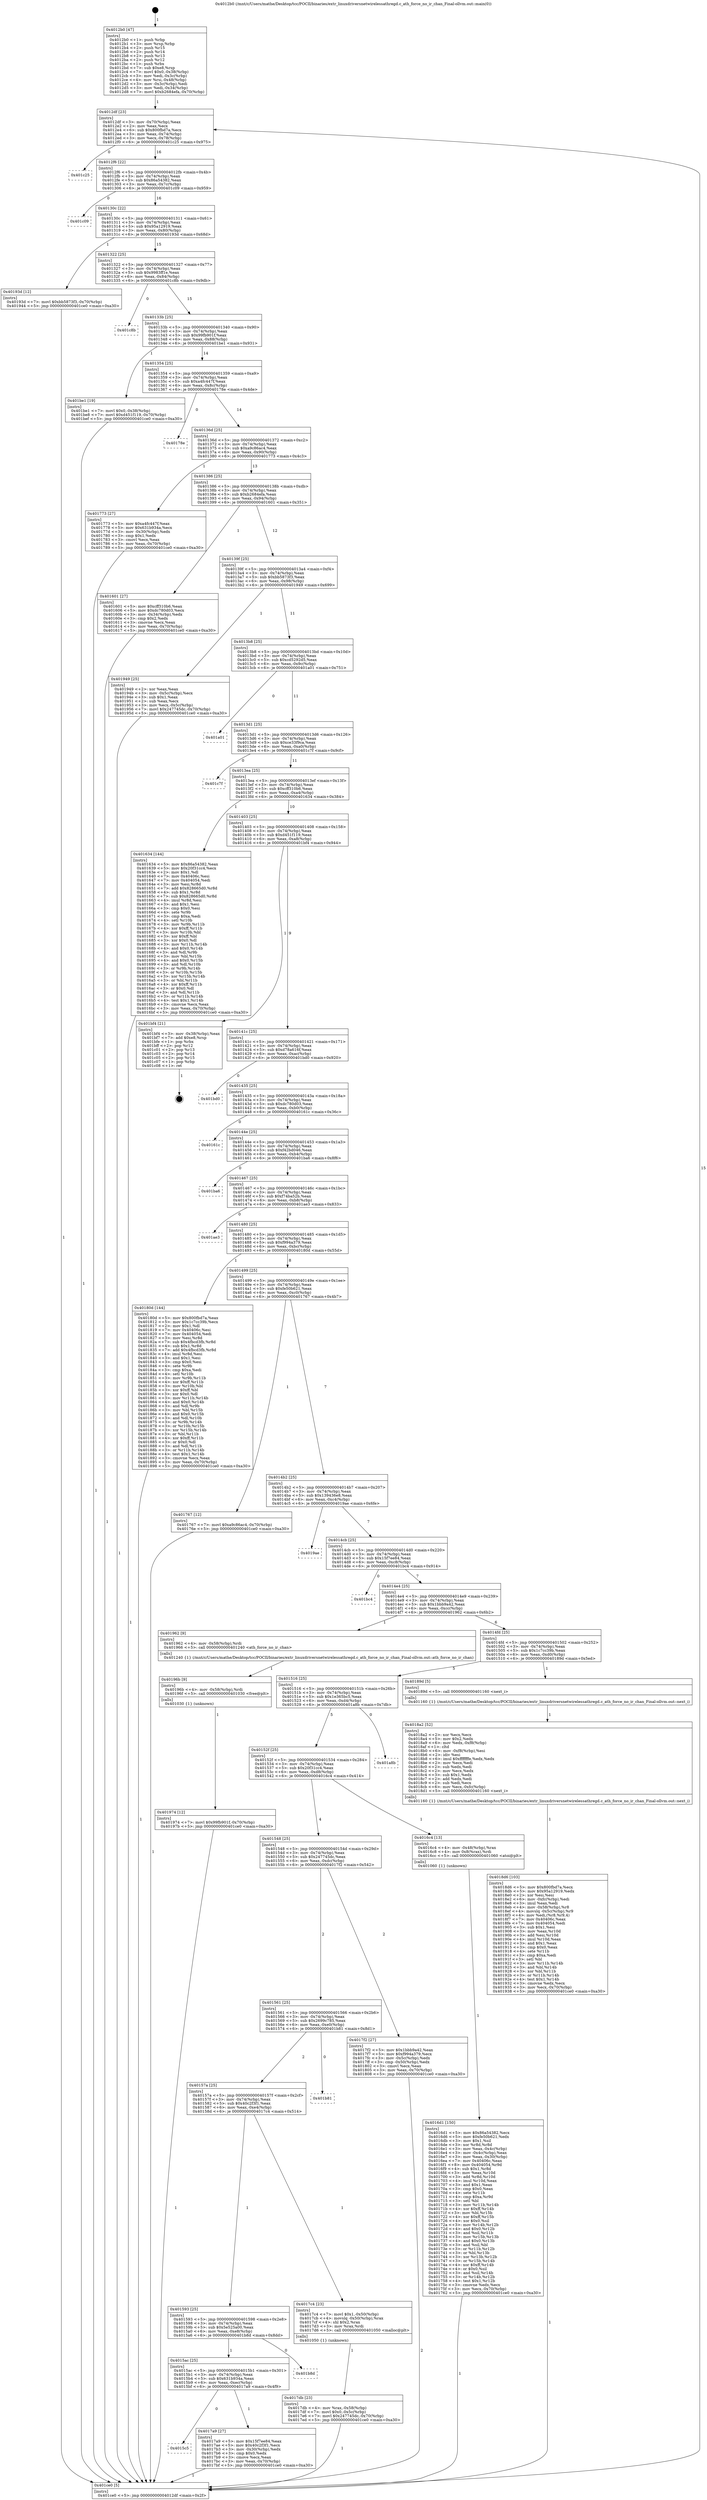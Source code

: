 digraph "0x4012b0" {
  label = "0x4012b0 (/mnt/c/Users/mathe/Desktop/tcc/POCII/binaries/extr_linuxdriversnetwirelessathregd.c_ath_force_no_ir_chan_Final-ollvm.out::main(0))"
  labelloc = "t"
  node[shape=record]

  Entry [label="",width=0.3,height=0.3,shape=circle,fillcolor=black,style=filled]
  "0x4012df" [label="{
     0x4012df [23]\l
     | [instrs]\l
     &nbsp;&nbsp;0x4012df \<+3\>: mov -0x70(%rbp),%eax\l
     &nbsp;&nbsp;0x4012e2 \<+2\>: mov %eax,%ecx\l
     &nbsp;&nbsp;0x4012e4 \<+6\>: sub $0x800fbd7a,%ecx\l
     &nbsp;&nbsp;0x4012ea \<+3\>: mov %eax,-0x74(%rbp)\l
     &nbsp;&nbsp;0x4012ed \<+3\>: mov %ecx,-0x78(%rbp)\l
     &nbsp;&nbsp;0x4012f0 \<+6\>: je 0000000000401c25 \<main+0x975\>\l
  }"]
  "0x401c25" [label="{
     0x401c25\l
  }", style=dashed]
  "0x4012f6" [label="{
     0x4012f6 [22]\l
     | [instrs]\l
     &nbsp;&nbsp;0x4012f6 \<+5\>: jmp 00000000004012fb \<main+0x4b\>\l
     &nbsp;&nbsp;0x4012fb \<+3\>: mov -0x74(%rbp),%eax\l
     &nbsp;&nbsp;0x4012fe \<+5\>: sub $0x86a54382,%eax\l
     &nbsp;&nbsp;0x401303 \<+3\>: mov %eax,-0x7c(%rbp)\l
     &nbsp;&nbsp;0x401306 \<+6\>: je 0000000000401c09 \<main+0x959\>\l
  }"]
  Exit [label="",width=0.3,height=0.3,shape=circle,fillcolor=black,style=filled,peripheries=2]
  "0x401c09" [label="{
     0x401c09\l
  }", style=dashed]
  "0x40130c" [label="{
     0x40130c [22]\l
     | [instrs]\l
     &nbsp;&nbsp;0x40130c \<+5\>: jmp 0000000000401311 \<main+0x61\>\l
     &nbsp;&nbsp;0x401311 \<+3\>: mov -0x74(%rbp),%eax\l
     &nbsp;&nbsp;0x401314 \<+5\>: sub $0x95a12919,%eax\l
     &nbsp;&nbsp;0x401319 \<+3\>: mov %eax,-0x80(%rbp)\l
     &nbsp;&nbsp;0x40131c \<+6\>: je 000000000040193d \<main+0x68d\>\l
  }"]
  "0x401974" [label="{
     0x401974 [12]\l
     | [instrs]\l
     &nbsp;&nbsp;0x401974 \<+7\>: movl $0x99fb901f,-0x70(%rbp)\l
     &nbsp;&nbsp;0x40197b \<+5\>: jmp 0000000000401ce0 \<main+0xa30\>\l
  }"]
  "0x40193d" [label="{
     0x40193d [12]\l
     | [instrs]\l
     &nbsp;&nbsp;0x40193d \<+7\>: movl $0xbb5873f3,-0x70(%rbp)\l
     &nbsp;&nbsp;0x401944 \<+5\>: jmp 0000000000401ce0 \<main+0xa30\>\l
  }"]
  "0x401322" [label="{
     0x401322 [25]\l
     | [instrs]\l
     &nbsp;&nbsp;0x401322 \<+5\>: jmp 0000000000401327 \<main+0x77\>\l
     &nbsp;&nbsp;0x401327 \<+3\>: mov -0x74(%rbp),%eax\l
     &nbsp;&nbsp;0x40132a \<+5\>: sub $0x9983ff1e,%eax\l
     &nbsp;&nbsp;0x40132f \<+6\>: mov %eax,-0x84(%rbp)\l
     &nbsp;&nbsp;0x401335 \<+6\>: je 0000000000401c8b \<main+0x9db\>\l
  }"]
  "0x40196b" [label="{
     0x40196b [9]\l
     | [instrs]\l
     &nbsp;&nbsp;0x40196b \<+4\>: mov -0x58(%rbp),%rdi\l
     &nbsp;&nbsp;0x40196f \<+5\>: call 0000000000401030 \<free@plt\>\l
     | [calls]\l
     &nbsp;&nbsp;0x401030 \{1\} (unknown)\l
  }"]
  "0x401c8b" [label="{
     0x401c8b\l
  }", style=dashed]
  "0x40133b" [label="{
     0x40133b [25]\l
     | [instrs]\l
     &nbsp;&nbsp;0x40133b \<+5\>: jmp 0000000000401340 \<main+0x90\>\l
     &nbsp;&nbsp;0x401340 \<+3\>: mov -0x74(%rbp),%eax\l
     &nbsp;&nbsp;0x401343 \<+5\>: sub $0x99fb901f,%eax\l
     &nbsp;&nbsp;0x401348 \<+6\>: mov %eax,-0x88(%rbp)\l
     &nbsp;&nbsp;0x40134e \<+6\>: je 0000000000401be1 \<main+0x931\>\l
  }"]
  "0x4018d6" [label="{
     0x4018d6 [103]\l
     | [instrs]\l
     &nbsp;&nbsp;0x4018d6 \<+5\>: mov $0x800fbd7a,%ecx\l
     &nbsp;&nbsp;0x4018db \<+5\>: mov $0x95a12919,%edx\l
     &nbsp;&nbsp;0x4018e0 \<+2\>: xor %esi,%esi\l
     &nbsp;&nbsp;0x4018e2 \<+6\>: mov -0xfc(%rbp),%edi\l
     &nbsp;&nbsp;0x4018e8 \<+3\>: imul %eax,%edi\l
     &nbsp;&nbsp;0x4018eb \<+4\>: mov -0x58(%rbp),%r8\l
     &nbsp;&nbsp;0x4018ef \<+4\>: movslq -0x5c(%rbp),%r9\l
     &nbsp;&nbsp;0x4018f3 \<+4\>: mov %edi,(%r8,%r9,4)\l
     &nbsp;&nbsp;0x4018f7 \<+7\>: mov 0x40406c,%eax\l
     &nbsp;&nbsp;0x4018fe \<+7\>: mov 0x404054,%edi\l
     &nbsp;&nbsp;0x401905 \<+3\>: sub $0x1,%esi\l
     &nbsp;&nbsp;0x401908 \<+3\>: mov %eax,%r10d\l
     &nbsp;&nbsp;0x40190b \<+3\>: add %esi,%r10d\l
     &nbsp;&nbsp;0x40190e \<+4\>: imul %r10d,%eax\l
     &nbsp;&nbsp;0x401912 \<+3\>: and $0x1,%eax\l
     &nbsp;&nbsp;0x401915 \<+3\>: cmp $0x0,%eax\l
     &nbsp;&nbsp;0x401918 \<+4\>: sete %r11b\l
     &nbsp;&nbsp;0x40191c \<+3\>: cmp $0xa,%edi\l
     &nbsp;&nbsp;0x40191f \<+3\>: setl %bl\l
     &nbsp;&nbsp;0x401922 \<+3\>: mov %r11b,%r14b\l
     &nbsp;&nbsp;0x401925 \<+3\>: and %bl,%r14b\l
     &nbsp;&nbsp;0x401928 \<+3\>: xor %bl,%r11b\l
     &nbsp;&nbsp;0x40192b \<+3\>: or %r11b,%r14b\l
     &nbsp;&nbsp;0x40192e \<+4\>: test $0x1,%r14b\l
     &nbsp;&nbsp;0x401932 \<+3\>: cmovne %edx,%ecx\l
     &nbsp;&nbsp;0x401935 \<+3\>: mov %ecx,-0x70(%rbp)\l
     &nbsp;&nbsp;0x401938 \<+5\>: jmp 0000000000401ce0 \<main+0xa30\>\l
  }"]
  "0x401be1" [label="{
     0x401be1 [19]\l
     | [instrs]\l
     &nbsp;&nbsp;0x401be1 \<+7\>: movl $0x0,-0x38(%rbp)\l
     &nbsp;&nbsp;0x401be8 \<+7\>: movl $0xd451f119,-0x70(%rbp)\l
     &nbsp;&nbsp;0x401bef \<+5\>: jmp 0000000000401ce0 \<main+0xa30\>\l
  }"]
  "0x401354" [label="{
     0x401354 [25]\l
     | [instrs]\l
     &nbsp;&nbsp;0x401354 \<+5\>: jmp 0000000000401359 \<main+0xa9\>\l
     &nbsp;&nbsp;0x401359 \<+3\>: mov -0x74(%rbp),%eax\l
     &nbsp;&nbsp;0x40135c \<+5\>: sub $0xa4fc447f,%eax\l
     &nbsp;&nbsp;0x401361 \<+6\>: mov %eax,-0x8c(%rbp)\l
     &nbsp;&nbsp;0x401367 \<+6\>: je 000000000040178e \<main+0x4de\>\l
  }"]
  "0x4018a2" [label="{
     0x4018a2 [52]\l
     | [instrs]\l
     &nbsp;&nbsp;0x4018a2 \<+2\>: xor %ecx,%ecx\l
     &nbsp;&nbsp;0x4018a4 \<+5\>: mov $0x2,%edx\l
     &nbsp;&nbsp;0x4018a9 \<+6\>: mov %edx,-0xf8(%rbp)\l
     &nbsp;&nbsp;0x4018af \<+1\>: cltd\l
     &nbsp;&nbsp;0x4018b0 \<+6\>: mov -0xf8(%rbp),%esi\l
     &nbsp;&nbsp;0x4018b6 \<+2\>: idiv %esi\l
     &nbsp;&nbsp;0x4018b8 \<+6\>: imul $0xfffffffe,%edx,%edx\l
     &nbsp;&nbsp;0x4018be \<+2\>: mov %ecx,%edi\l
     &nbsp;&nbsp;0x4018c0 \<+2\>: sub %edx,%edi\l
     &nbsp;&nbsp;0x4018c2 \<+2\>: mov %ecx,%edx\l
     &nbsp;&nbsp;0x4018c4 \<+3\>: sub $0x1,%edx\l
     &nbsp;&nbsp;0x4018c7 \<+2\>: add %edx,%edi\l
     &nbsp;&nbsp;0x4018c9 \<+2\>: sub %edi,%ecx\l
     &nbsp;&nbsp;0x4018cb \<+6\>: mov %ecx,-0xfc(%rbp)\l
     &nbsp;&nbsp;0x4018d1 \<+5\>: call 0000000000401160 \<next_i\>\l
     | [calls]\l
     &nbsp;&nbsp;0x401160 \{1\} (/mnt/c/Users/mathe/Desktop/tcc/POCII/binaries/extr_linuxdriversnetwirelessathregd.c_ath_force_no_ir_chan_Final-ollvm.out::next_i)\l
  }"]
  "0x40178e" [label="{
     0x40178e\l
  }", style=dashed]
  "0x40136d" [label="{
     0x40136d [25]\l
     | [instrs]\l
     &nbsp;&nbsp;0x40136d \<+5\>: jmp 0000000000401372 \<main+0xc2\>\l
     &nbsp;&nbsp;0x401372 \<+3\>: mov -0x74(%rbp),%eax\l
     &nbsp;&nbsp;0x401375 \<+5\>: sub $0xa9c86ac4,%eax\l
     &nbsp;&nbsp;0x40137a \<+6\>: mov %eax,-0x90(%rbp)\l
     &nbsp;&nbsp;0x401380 \<+6\>: je 0000000000401773 \<main+0x4c3\>\l
  }"]
  "0x4017db" [label="{
     0x4017db [23]\l
     | [instrs]\l
     &nbsp;&nbsp;0x4017db \<+4\>: mov %rax,-0x58(%rbp)\l
     &nbsp;&nbsp;0x4017df \<+7\>: movl $0x0,-0x5c(%rbp)\l
     &nbsp;&nbsp;0x4017e6 \<+7\>: movl $0x247745dc,-0x70(%rbp)\l
     &nbsp;&nbsp;0x4017ed \<+5\>: jmp 0000000000401ce0 \<main+0xa30\>\l
  }"]
  "0x401773" [label="{
     0x401773 [27]\l
     | [instrs]\l
     &nbsp;&nbsp;0x401773 \<+5\>: mov $0xa4fc447f,%eax\l
     &nbsp;&nbsp;0x401778 \<+5\>: mov $0x631b934a,%ecx\l
     &nbsp;&nbsp;0x40177d \<+3\>: mov -0x30(%rbp),%edx\l
     &nbsp;&nbsp;0x401780 \<+3\>: cmp $0x1,%edx\l
     &nbsp;&nbsp;0x401783 \<+3\>: cmovl %ecx,%eax\l
     &nbsp;&nbsp;0x401786 \<+3\>: mov %eax,-0x70(%rbp)\l
     &nbsp;&nbsp;0x401789 \<+5\>: jmp 0000000000401ce0 \<main+0xa30\>\l
  }"]
  "0x401386" [label="{
     0x401386 [25]\l
     | [instrs]\l
     &nbsp;&nbsp;0x401386 \<+5\>: jmp 000000000040138b \<main+0xdb\>\l
     &nbsp;&nbsp;0x40138b \<+3\>: mov -0x74(%rbp),%eax\l
     &nbsp;&nbsp;0x40138e \<+5\>: sub $0xb2684efa,%eax\l
     &nbsp;&nbsp;0x401393 \<+6\>: mov %eax,-0x94(%rbp)\l
     &nbsp;&nbsp;0x401399 \<+6\>: je 0000000000401601 \<main+0x351\>\l
  }"]
  "0x4015c5" [label="{
     0x4015c5\l
  }", style=dashed]
  "0x401601" [label="{
     0x401601 [27]\l
     | [instrs]\l
     &nbsp;&nbsp;0x401601 \<+5\>: mov $0xcff310b6,%eax\l
     &nbsp;&nbsp;0x401606 \<+5\>: mov $0xdc780d03,%ecx\l
     &nbsp;&nbsp;0x40160b \<+3\>: mov -0x34(%rbp),%edx\l
     &nbsp;&nbsp;0x40160e \<+3\>: cmp $0x2,%edx\l
     &nbsp;&nbsp;0x401611 \<+3\>: cmovne %ecx,%eax\l
     &nbsp;&nbsp;0x401614 \<+3\>: mov %eax,-0x70(%rbp)\l
     &nbsp;&nbsp;0x401617 \<+5\>: jmp 0000000000401ce0 \<main+0xa30\>\l
  }"]
  "0x40139f" [label="{
     0x40139f [25]\l
     | [instrs]\l
     &nbsp;&nbsp;0x40139f \<+5\>: jmp 00000000004013a4 \<main+0xf4\>\l
     &nbsp;&nbsp;0x4013a4 \<+3\>: mov -0x74(%rbp),%eax\l
     &nbsp;&nbsp;0x4013a7 \<+5\>: sub $0xbb5873f3,%eax\l
     &nbsp;&nbsp;0x4013ac \<+6\>: mov %eax,-0x98(%rbp)\l
     &nbsp;&nbsp;0x4013b2 \<+6\>: je 0000000000401949 \<main+0x699\>\l
  }"]
  "0x401ce0" [label="{
     0x401ce0 [5]\l
     | [instrs]\l
     &nbsp;&nbsp;0x401ce0 \<+5\>: jmp 00000000004012df \<main+0x2f\>\l
  }"]
  "0x4012b0" [label="{
     0x4012b0 [47]\l
     | [instrs]\l
     &nbsp;&nbsp;0x4012b0 \<+1\>: push %rbp\l
     &nbsp;&nbsp;0x4012b1 \<+3\>: mov %rsp,%rbp\l
     &nbsp;&nbsp;0x4012b4 \<+2\>: push %r15\l
     &nbsp;&nbsp;0x4012b6 \<+2\>: push %r14\l
     &nbsp;&nbsp;0x4012b8 \<+2\>: push %r13\l
     &nbsp;&nbsp;0x4012ba \<+2\>: push %r12\l
     &nbsp;&nbsp;0x4012bc \<+1\>: push %rbx\l
     &nbsp;&nbsp;0x4012bd \<+7\>: sub $0xe8,%rsp\l
     &nbsp;&nbsp;0x4012c4 \<+7\>: movl $0x0,-0x38(%rbp)\l
     &nbsp;&nbsp;0x4012cb \<+3\>: mov %edi,-0x3c(%rbp)\l
     &nbsp;&nbsp;0x4012ce \<+4\>: mov %rsi,-0x48(%rbp)\l
     &nbsp;&nbsp;0x4012d2 \<+3\>: mov -0x3c(%rbp),%edi\l
     &nbsp;&nbsp;0x4012d5 \<+3\>: mov %edi,-0x34(%rbp)\l
     &nbsp;&nbsp;0x4012d8 \<+7\>: movl $0xb2684efa,-0x70(%rbp)\l
  }"]
  "0x4017a9" [label="{
     0x4017a9 [27]\l
     | [instrs]\l
     &nbsp;&nbsp;0x4017a9 \<+5\>: mov $0x15f7ee84,%eax\l
     &nbsp;&nbsp;0x4017ae \<+5\>: mov $0x40c2f3f1,%ecx\l
     &nbsp;&nbsp;0x4017b3 \<+3\>: mov -0x30(%rbp),%edx\l
     &nbsp;&nbsp;0x4017b6 \<+3\>: cmp $0x0,%edx\l
     &nbsp;&nbsp;0x4017b9 \<+3\>: cmove %ecx,%eax\l
     &nbsp;&nbsp;0x4017bc \<+3\>: mov %eax,-0x70(%rbp)\l
     &nbsp;&nbsp;0x4017bf \<+5\>: jmp 0000000000401ce0 \<main+0xa30\>\l
  }"]
  "0x401949" [label="{
     0x401949 [25]\l
     | [instrs]\l
     &nbsp;&nbsp;0x401949 \<+2\>: xor %eax,%eax\l
     &nbsp;&nbsp;0x40194b \<+3\>: mov -0x5c(%rbp),%ecx\l
     &nbsp;&nbsp;0x40194e \<+3\>: sub $0x1,%eax\l
     &nbsp;&nbsp;0x401951 \<+2\>: sub %eax,%ecx\l
     &nbsp;&nbsp;0x401953 \<+3\>: mov %ecx,-0x5c(%rbp)\l
     &nbsp;&nbsp;0x401956 \<+7\>: movl $0x247745dc,-0x70(%rbp)\l
     &nbsp;&nbsp;0x40195d \<+5\>: jmp 0000000000401ce0 \<main+0xa30\>\l
  }"]
  "0x4013b8" [label="{
     0x4013b8 [25]\l
     | [instrs]\l
     &nbsp;&nbsp;0x4013b8 \<+5\>: jmp 00000000004013bd \<main+0x10d\>\l
     &nbsp;&nbsp;0x4013bd \<+3\>: mov -0x74(%rbp),%eax\l
     &nbsp;&nbsp;0x4013c0 \<+5\>: sub $0xcd5292d5,%eax\l
     &nbsp;&nbsp;0x4013c5 \<+6\>: mov %eax,-0x9c(%rbp)\l
     &nbsp;&nbsp;0x4013cb \<+6\>: je 0000000000401a01 \<main+0x751\>\l
  }"]
  "0x4015ac" [label="{
     0x4015ac [25]\l
     | [instrs]\l
     &nbsp;&nbsp;0x4015ac \<+5\>: jmp 00000000004015b1 \<main+0x301\>\l
     &nbsp;&nbsp;0x4015b1 \<+3\>: mov -0x74(%rbp),%eax\l
     &nbsp;&nbsp;0x4015b4 \<+5\>: sub $0x631b934a,%eax\l
     &nbsp;&nbsp;0x4015b9 \<+6\>: mov %eax,-0xec(%rbp)\l
     &nbsp;&nbsp;0x4015bf \<+6\>: je 00000000004017a9 \<main+0x4f9\>\l
  }"]
  "0x401a01" [label="{
     0x401a01\l
  }", style=dashed]
  "0x4013d1" [label="{
     0x4013d1 [25]\l
     | [instrs]\l
     &nbsp;&nbsp;0x4013d1 \<+5\>: jmp 00000000004013d6 \<main+0x126\>\l
     &nbsp;&nbsp;0x4013d6 \<+3\>: mov -0x74(%rbp),%eax\l
     &nbsp;&nbsp;0x4013d9 \<+5\>: sub $0xce33f9ca,%eax\l
     &nbsp;&nbsp;0x4013de \<+6\>: mov %eax,-0xa0(%rbp)\l
     &nbsp;&nbsp;0x4013e4 \<+6\>: je 0000000000401c7f \<main+0x9cf\>\l
  }"]
  "0x401b8d" [label="{
     0x401b8d\l
  }", style=dashed]
  "0x401c7f" [label="{
     0x401c7f\l
  }", style=dashed]
  "0x4013ea" [label="{
     0x4013ea [25]\l
     | [instrs]\l
     &nbsp;&nbsp;0x4013ea \<+5\>: jmp 00000000004013ef \<main+0x13f\>\l
     &nbsp;&nbsp;0x4013ef \<+3\>: mov -0x74(%rbp),%eax\l
     &nbsp;&nbsp;0x4013f2 \<+5\>: sub $0xcff310b6,%eax\l
     &nbsp;&nbsp;0x4013f7 \<+6\>: mov %eax,-0xa4(%rbp)\l
     &nbsp;&nbsp;0x4013fd \<+6\>: je 0000000000401634 \<main+0x384\>\l
  }"]
  "0x401593" [label="{
     0x401593 [25]\l
     | [instrs]\l
     &nbsp;&nbsp;0x401593 \<+5\>: jmp 0000000000401598 \<main+0x2e8\>\l
     &nbsp;&nbsp;0x401598 \<+3\>: mov -0x74(%rbp),%eax\l
     &nbsp;&nbsp;0x40159b \<+5\>: sub $0x5e525a00,%eax\l
     &nbsp;&nbsp;0x4015a0 \<+6\>: mov %eax,-0xe8(%rbp)\l
     &nbsp;&nbsp;0x4015a6 \<+6\>: je 0000000000401b8d \<main+0x8dd\>\l
  }"]
  "0x401634" [label="{
     0x401634 [144]\l
     | [instrs]\l
     &nbsp;&nbsp;0x401634 \<+5\>: mov $0x86a54382,%eax\l
     &nbsp;&nbsp;0x401639 \<+5\>: mov $0x20f31cc4,%ecx\l
     &nbsp;&nbsp;0x40163e \<+2\>: mov $0x1,%dl\l
     &nbsp;&nbsp;0x401640 \<+7\>: mov 0x40406c,%esi\l
     &nbsp;&nbsp;0x401647 \<+7\>: mov 0x404054,%edi\l
     &nbsp;&nbsp;0x40164e \<+3\>: mov %esi,%r8d\l
     &nbsp;&nbsp;0x401651 \<+7\>: add $0x828665d0,%r8d\l
     &nbsp;&nbsp;0x401658 \<+4\>: sub $0x1,%r8d\l
     &nbsp;&nbsp;0x40165c \<+7\>: sub $0x828665d0,%r8d\l
     &nbsp;&nbsp;0x401663 \<+4\>: imul %r8d,%esi\l
     &nbsp;&nbsp;0x401667 \<+3\>: and $0x1,%esi\l
     &nbsp;&nbsp;0x40166a \<+3\>: cmp $0x0,%esi\l
     &nbsp;&nbsp;0x40166d \<+4\>: sete %r9b\l
     &nbsp;&nbsp;0x401671 \<+3\>: cmp $0xa,%edi\l
     &nbsp;&nbsp;0x401674 \<+4\>: setl %r10b\l
     &nbsp;&nbsp;0x401678 \<+3\>: mov %r9b,%r11b\l
     &nbsp;&nbsp;0x40167b \<+4\>: xor $0xff,%r11b\l
     &nbsp;&nbsp;0x40167f \<+3\>: mov %r10b,%bl\l
     &nbsp;&nbsp;0x401682 \<+3\>: xor $0xff,%bl\l
     &nbsp;&nbsp;0x401685 \<+3\>: xor $0x0,%dl\l
     &nbsp;&nbsp;0x401688 \<+3\>: mov %r11b,%r14b\l
     &nbsp;&nbsp;0x40168b \<+4\>: and $0x0,%r14b\l
     &nbsp;&nbsp;0x40168f \<+3\>: and %dl,%r9b\l
     &nbsp;&nbsp;0x401692 \<+3\>: mov %bl,%r15b\l
     &nbsp;&nbsp;0x401695 \<+4\>: and $0x0,%r15b\l
     &nbsp;&nbsp;0x401699 \<+3\>: and %dl,%r10b\l
     &nbsp;&nbsp;0x40169c \<+3\>: or %r9b,%r14b\l
     &nbsp;&nbsp;0x40169f \<+3\>: or %r10b,%r15b\l
     &nbsp;&nbsp;0x4016a2 \<+3\>: xor %r15b,%r14b\l
     &nbsp;&nbsp;0x4016a5 \<+3\>: or %bl,%r11b\l
     &nbsp;&nbsp;0x4016a8 \<+4\>: xor $0xff,%r11b\l
     &nbsp;&nbsp;0x4016ac \<+3\>: or $0x0,%dl\l
     &nbsp;&nbsp;0x4016af \<+3\>: and %dl,%r11b\l
     &nbsp;&nbsp;0x4016b2 \<+3\>: or %r11b,%r14b\l
     &nbsp;&nbsp;0x4016b5 \<+4\>: test $0x1,%r14b\l
     &nbsp;&nbsp;0x4016b9 \<+3\>: cmovne %ecx,%eax\l
     &nbsp;&nbsp;0x4016bc \<+3\>: mov %eax,-0x70(%rbp)\l
     &nbsp;&nbsp;0x4016bf \<+5\>: jmp 0000000000401ce0 \<main+0xa30\>\l
  }"]
  "0x401403" [label="{
     0x401403 [25]\l
     | [instrs]\l
     &nbsp;&nbsp;0x401403 \<+5\>: jmp 0000000000401408 \<main+0x158\>\l
     &nbsp;&nbsp;0x401408 \<+3\>: mov -0x74(%rbp),%eax\l
     &nbsp;&nbsp;0x40140b \<+5\>: sub $0xd451f119,%eax\l
     &nbsp;&nbsp;0x401410 \<+6\>: mov %eax,-0xa8(%rbp)\l
     &nbsp;&nbsp;0x401416 \<+6\>: je 0000000000401bf4 \<main+0x944\>\l
  }"]
  "0x4017c4" [label="{
     0x4017c4 [23]\l
     | [instrs]\l
     &nbsp;&nbsp;0x4017c4 \<+7\>: movl $0x1,-0x50(%rbp)\l
     &nbsp;&nbsp;0x4017cb \<+4\>: movslq -0x50(%rbp),%rax\l
     &nbsp;&nbsp;0x4017cf \<+4\>: shl $0x2,%rax\l
     &nbsp;&nbsp;0x4017d3 \<+3\>: mov %rax,%rdi\l
     &nbsp;&nbsp;0x4017d6 \<+5\>: call 0000000000401050 \<malloc@plt\>\l
     | [calls]\l
     &nbsp;&nbsp;0x401050 \{1\} (unknown)\l
  }"]
  "0x401bf4" [label="{
     0x401bf4 [21]\l
     | [instrs]\l
     &nbsp;&nbsp;0x401bf4 \<+3\>: mov -0x38(%rbp),%eax\l
     &nbsp;&nbsp;0x401bf7 \<+7\>: add $0xe8,%rsp\l
     &nbsp;&nbsp;0x401bfe \<+1\>: pop %rbx\l
     &nbsp;&nbsp;0x401bff \<+2\>: pop %r12\l
     &nbsp;&nbsp;0x401c01 \<+2\>: pop %r13\l
     &nbsp;&nbsp;0x401c03 \<+2\>: pop %r14\l
     &nbsp;&nbsp;0x401c05 \<+2\>: pop %r15\l
     &nbsp;&nbsp;0x401c07 \<+1\>: pop %rbp\l
     &nbsp;&nbsp;0x401c08 \<+1\>: ret\l
  }"]
  "0x40141c" [label="{
     0x40141c [25]\l
     | [instrs]\l
     &nbsp;&nbsp;0x40141c \<+5\>: jmp 0000000000401421 \<main+0x171\>\l
     &nbsp;&nbsp;0x401421 \<+3\>: mov -0x74(%rbp),%eax\l
     &nbsp;&nbsp;0x401424 \<+5\>: sub $0xd78a616f,%eax\l
     &nbsp;&nbsp;0x401429 \<+6\>: mov %eax,-0xac(%rbp)\l
     &nbsp;&nbsp;0x40142f \<+6\>: je 0000000000401bd0 \<main+0x920\>\l
  }"]
  "0x40157a" [label="{
     0x40157a [25]\l
     | [instrs]\l
     &nbsp;&nbsp;0x40157a \<+5\>: jmp 000000000040157f \<main+0x2cf\>\l
     &nbsp;&nbsp;0x40157f \<+3\>: mov -0x74(%rbp),%eax\l
     &nbsp;&nbsp;0x401582 \<+5\>: sub $0x40c2f3f1,%eax\l
     &nbsp;&nbsp;0x401587 \<+6\>: mov %eax,-0xe4(%rbp)\l
     &nbsp;&nbsp;0x40158d \<+6\>: je 00000000004017c4 \<main+0x514\>\l
  }"]
  "0x401bd0" [label="{
     0x401bd0\l
  }", style=dashed]
  "0x401435" [label="{
     0x401435 [25]\l
     | [instrs]\l
     &nbsp;&nbsp;0x401435 \<+5\>: jmp 000000000040143a \<main+0x18a\>\l
     &nbsp;&nbsp;0x40143a \<+3\>: mov -0x74(%rbp),%eax\l
     &nbsp;&nbsp;0x40143d \<+5\>: sub $0xdc780d03,%eax\l
     &nbsp;&nbsp;0x401442 \<+6\>: mov %eax,-0xb0(%rbp)\l
     &nbsp;&nbsp;0x401448 \<+6\>: je 000000000040161c \<main+0x36c\>\l
  }"]
  "0x401b81" [label="{
     0x401b81\l
  }", style=dashed]
  "0x40161c" [label="{
     0x40161c\l
  }", style=dashed]
  "0x40144e" [label="{
     0x40144e [25]\l
     | [instrs]\l
     &nbsp;&nbsp;0x40144e \<+5\>: jmp 0000000000401453 \<main+0x1a3\>\l
     &nbsp;&nbsp;0x401453 \<+3\>: mov -0x74(%rbp),%eax\l
     &nbsp;&nbsp;0x401456 \<+5\>: sub $0xf42bd046,%eax\l
     &nbsp;&nbsp;0x40145b \<+6\>: mov %eax,-0xb4(%rbp)\l
     &nbsp;&nbsp;0x401461 \<+6\>: je 0000000000401ba6 \<main+0x8f6\>\l
  }"]
  "0x401561" [label="{
     0x401561 [25]\l
     | [instrs]\l
     &nbsp;&nbsp;0x401561 \<+5\>: jmp 0000000000401566 \<main+0x2b6\>\l
     &nbsp;&nbsp;0x401566 \<+3\>: mov -0x74(%rbp),%eax\l
     &nbsp;&nbsp;0x401569 \<+5\>: sub $0x2699c785,%eax\l
     &nbsp;&nbsp;0x40156e \<+6\>: mov %eax,-0xe0(%rbp)\l
     &nbsp;&nbsp;0x401574 \<+6\>: je 0000000000401b81 \<main+0x8d1\>\l
  }"]
  "0x401ba6" [label="{
     0x401ba6\l
  }", style=dashed]
  "0x401467" [label="{
     0x401467 [25]\l
     | [instrs]\l
     &nbsp;&nbsp;0x401467 \<+5\>: jmp 000000000040146c \<main+0x1bc\>\l
     &nbsp;&nbsp;0x40146c \<+3\>: mov -0x74(%rbp),%eax\l
     &nbsp;&nbsp;0x40146f \<+5\>: sub $0xf74ba52b,%eax\l
     &nbsp;&nbsp;0x401474 \<+6\>: mov %eax,-0xb8(%rbp)\l
     &nbsp;&nbsp;0x40147a \<+6\>: je 0000000000401ae3 \<main+0x833\>\l
  }"]
  "0x4017f2" [label="{
     0x4017f2 [27]\l
     | [instrs]\l
     &nbsp;&nbsp;0x4017f2 \<+5\>: mov $0x1bbb9a42,%eax\l
     &nbsp;&nbsp;0x4017f7 \<+5\>: mov $0xf994a379,%ecx\l
     &nbsp;&nbsp;0x4017fc \<+3\>: mov -0x5c(%rbp),%edx\l
     &nbsp;&nbsp;0x4017ff \<+3\>: cmp -0x50(%rbp),%edx\l
     &nbsp;&nbsp;0x401802 \<+3\>: cmovl %ecx,%eax\l
     &nbsp;&nbsp;0x401805 \<+3\>: mov %eax,-0x70(%rbp)\l
     &nbsp;&nbsp;0x401808 \<+5\>: jmp 0000000000401ce0 \<main+0xa30\>\l
  }"]
  "0x401ae3" [label="{
     0x401ae3\l
  }", style=dashed]
  "0x401480" [label="{
     0x401480 [25]\l
     | [instrs]\l
     &nbsp;&nbsp;0x401480 \<+5\>: jmp 0000000000401485 \<main+0x1d5\>\l
     &nbsp;&nbsp;0x401485 \<+3\>: mov -0x74(%rbp),%eax\l
     &nbsp;&nbsp;0x401488 \<+5\>: sub $0xf994a379,%eax\l
     &nbsp;&nbsp;0x40148d \<+6\>: mov %eax,-0xbc(%rbp)\l
     &nbsp;&nbsp;0x401493 \<+6\>: je 000000000040180d \<main+0x55d\>\l
  }"]
  "0x4016d1" [label="{
     0x4016d1 [150]\l
     | [instrs]\l
     &nbsp;&nbsp;0x4016d1 \<+5\>: mov $0x86a54382,%ecx\l
     &nbsp;&nbsp;0x4016d6 \<+5\>: mov $0xfe50b621,%edx\l
     &nbsp;&nbsp;0x4016db \<+3\>: mov $0x1,%sil\l
     &nbsp;&nbsp;0x4016de \<+3\>: xor %r8d,%r8d\l
     &nbsp;&nbsp;0x4016e1 \<+3\>: mov %eax,-0x4c(%rbp)\l
     &nbsp;&nbsp;0x4016e4 \<+3\>: mov -0x4c(%rbp),%eax\l
     &nbsp;&nbsp;0x4016e7 \<+3\>: mov %eax,-0x30(%rbp)\l
     &nbsp;&nbsp;0x4016ea \<+7\>: mov 0x40406c,%eax\l
     &nbsp;&nbsp;0x4016f1 \<+8\>: mov 0x404054,%r9d\l
     &nbsp;&nbsp;0x4016f9 \<+4\>: sub $0x1,%r8d\l
     &nbsp;&nbsp;0x4016fd \<+3\>: mov %eax,%r10d\l
     &nbsp;&nbsp;0x401700 \<+3\>: add %r8d,%r10d\l
     &nbsp;&nbsp;0x401703 \<+4\>: imul %r10d,%eax\l
     &nbsp;&nbsp;0x401707 \<+3\>: and $0x1,%eax\l
     &nbsp;&nbsp;0x40170a \<+3\>: cmp $0x0,%eax\l
     &nbsp;&nbsp;0x40170d \<+4\>: sete %r11b\l
     &nbsp;&nbsp;0x401711 \<+4\>: cmp $0xa,%r9d\l
     &nbsp;&nbsp;0x401715 \<+3\>: setl %bl\l
     &nbsp;&nbsp;0x401718 \<+3\>: mov %r11b,%r14b\l
     &nbsp;&nbsp;0x40171b \<+4\>: xor $0xff,%r14b\l
     &nbsp;&nbsp;0x40171f \<+3\>: mov %bl,%r15b\l
     &nbsp;&nbsp;0x401722 \<+4\>: xor $0xff,%r15b\l
     &nbsp;&nbsp;0x401726 \<+4\>: xor $0x0,%sil\l
     &nbsp;&nbsp;0x40172a \<+3\>: mov %r14b,%r12b\l
     &nbsp;&nbsp;0x40172d \<+4\>: and $0x0,%r12b\l
     &nbsp;&nbsp;0x401731 \<+3\>: and %sil,%r11b\l
     &nbsp;&nbsp;0x401734 \<+3\>: mov %r15b,%r13b\l
     &nbsp;&nbsp;0x401737 \<+4\>: and $0x0,%r13b\l
     &nbsp;&nbsp;0x40173b \<+3\>: and %sil,%bl\l
     &nbsp;&nbsp;0x40173e \<+3\>: or %r11b,%r12b\l
     &nbsp;&nbsp;0x401741 \<+3\>: or %bl,%r13b\l
     &nbsp;&nbsp;0x401744 \<+3\>: xor %r13b,%r12b\l
     &nbsp;&nbsp;0x401747 \<+3\>: or %r15b,%r14b\l
     &nbsp;&nbsp;0x40174a \<+4\>: xor $0xff,%r14b\l
     &nbsp;&nbsp;0x40174e \<+4\>: or $0x0,%sil\l
     &nbsp;&nbsp;0x401752 \<+3\>: and %sil,%r14b\l
     &nbsp;&nbsp;0x401755 \<+3\>: or %r14b,%r12b\l
     &nbsp;&nbsp;0x401758 \<+4\>: test $0x1,%r12b\l
     &nbsp;&nbsp;0x40175c \<+3\>: cmovne %edx,%ecx\l
     &nbsp;&nbsp;0x40175f \<+3\>: mov %ecx,-0x70(%rbp)\l
     &nbsp;&nbsp;0x401762 \<+5\>: jmp 0000000000401ce0 \<main+0xa30\>\l
  }"]
  "0x40180d" [label="{
     0x40180d [144]\l
     | [instrs]\l
     &nbsp;&nbsp;0x40180d \<+5\>: mov $0x800fbd7a,%eax\l
     &nbsp;&nbsp;0x401812 \<+5\>: mov $0x1c7cc39b,%ecx\l
     &nbsp;&nbsp;0x401817 \<+2\>: mov $0x1,%dl\l
     &nbsp;&nbsp;0x401819 \<+7\>: mov 0x40406c,%esi\l
     &nbsp;&nbsp;0x401820 \<+7\>: mov 0x404054,%edi\l
     &nbsp;&nbsp;0x401827 \<+3\>: mov %esi,%r8d\l
     &nbsp;&nbsp;0x40182a \<+7\>: sub $0x4fbcd3fb,%r8d\l
     &nbsp;&nbsp;0x401831 \<+4\>: sub $0x1,%r8d\l
     &nbsp;&nbsp;0x401835 \<+7\>: add $0x4fbcd3fb,%r8d\l
     &nbsp;&nbsp;0x40183c \<+4\>: imul %r8d,%esi\l
     &nbsp;&nbsp;0x401840 \<+3\>: and $0x1,%esi\l
     &nbsp;&nbsp;0x401843 \<+3\>: cmp $0x0,%esi\l
     &nbsp;&nbsp;0x401846 \<+4\>: sete %r9b\l
     &nbsp;&nbsp;0x40184a \<+3\>: cmp $0xa,%edi\l
     &nbsp;&nbsp;0x40184d \<+4\>: setl %r10b\l
     &nbsp;&nbsp;0x401851 \<+3\>: mov %r9b,%r11b\l
     &nbsp;&nbsp;0x401854 \<+4\>: xor $0xff,%r11b\l
     &nbsp;&nbsp;0x401858 \<+3\>: mov %r10b,%bl\l
     &nbsp;&nbsp;0x40185b \<+3\>: xor $0xff,%bl\l
     &nbsp;&nbsp;0x40185e \<+3\>: xor $0x0,%dl\l
     &nbsp;&nbsp;0x401861 \<+3\>: mov %r11b,%r14b\l
     &nbsp;&nbsp;0x401864 \<+4\>: and $0x0,%r14b\l
     &nbsp;&nbsp;0x401868 \<+3\>: and %dl,%r9b\l
     &nbsp;&nbsp;0x40186b \<+3\>: mov %bl,%r15b\l
     &nbsp;&nbsp;0x40186e \<+4\>: and $0x0,%r15b\l
     &nbsp;&nbsp;0x401872 \<+3\>: and %dl,%r10b\l
     &nbsp;&nbsp;0x401875 \<+3\>: or %r9b,%r14b\l
     &nbsp;&nbsp;0x401878 \<+3\>: or %r10b,%r15b\l
     &nbsp;&nbsp;0x40187b \<+3\>: xor %r15b,%r14b\l
     &nbsp;&nbsp;0x40187e \<+3\>: or %bl,%r11b\l
     &nbsp;&nbsp;0x401881 \<+4\>: xor $0xff,%r11b\l
     &nbsp;&nbsp;0x401885 \<+3\>: or $0x0,%dl\l
     &nbsp;&nbsp;0x401888 \<+3\>: and %dl,%r11b\l
     &nbsp;&nbsp;0x40188b \<+3\>: or %r11b,%r14b\l
     &nbsp;&nbsp;0x40188e \<+4\>: test $0x1,%r14b\l
     &nbsp;&nbsp;0x401892 \<+3\>: cmovne %ecx,%eax\l
     &nbsp;&nbsp;0x401895 \<+3\>: mov %eax,-0x70(%rbp)\l
     &nbsp;&nbsp;0x401898 \<+5\>: jmp 0000000000401ce0 \<main+0xa30\>\l
  }"]
  "0x401499" [label="{
     0x401499 [25]\l
     | [instrs]\l
     &nbsp;&nbsp;0x401499 \<+5\>: jmp 000000000040149e \<main+0x1ee\>\l
     &nbsp;&nbsp;0x40149e \<+3\>: mov -0x74(%rbp),%eax\l
     &nbsp;&nbsp;0x4014a1 \<+5\>: sub $0xfe50b621,%eax\l
     &nbsp;&nbsp;0x4014a6 \<+6\>: mov %eax,-0xc0(%rbp)\l
     &nbsp;&nbsp;0x4014ac \<+6\>: je 0000000000401767 \<main+0x4b7\>\l
  }"]
  "0x401548" [label="{
     0x401548 [25]\l
     | [instrs]\l
     &nbsp;&nbsp;0x401548 \<+5\>: jmp 000000000040154d \<main+0x29d\>\l
     &nbsp;&nbsp;0x40154d \<+3\>: mov -0x74(%rbp),%eax\l
     &nbsp;&nbsp;0x401550 \<+5\>: sub $0x247745dc,%eax\l
     &nbsp;&nbsp;0x401555 \<+6\>: mov %eax,-0xdc(%rbp)\l
     &nbsp;&nbsp;0x40155b \<+6\>: je 00000000004017f2 \<main+0x542\>\l
  }"]
  "0x401767" [label="{
     0x401767 [12]\l
     | [instrs]\l
     &nbsp;&nbsp;0x401767 \<+7\>: movl $0xa9c86ac4,-0x70(%rbp)\l
     &nbsp;&nbsp;0x40176e \<+5\>: jmp 0000000000401ce0 \<main+0xa30\>\l
  }"]
  "0x4014b2" [label="{
     0x4014b2 [25]\l
     | [instrs]\l
     &nbsp;&nbsp;0x4014b2 \<+5\>: jmp 00000000004014b7 \<main+0x207\>\l
     &nbsp;&nbsp;0x4014b7 \<+3\>: mov -0x74(%rbp),%eax\l
     &nbsp;&nbsp;0x4014ba \<+5\>: sub $0x139436e8,%eax\l
     &nbsp;&nbsp;0x4014bf \<+6\>: mov %eax,-0xc4(%rbp)\l
     &nbsp;&nbsp;0x4014c5 \<+6\>: je 00000000004019ae \<main+0x6fe\>\l
  }"]
  "0x4016c4" [label="{
     0x4016c4 [13]\l
     | [instrs]\l
     &nbsp;&nbsp;0x4016c4 \<+4\>: mov -0x48(%rbp),%rax\l
     &nbsp;&nbsp;0x4016c8 \<+4\>: mov 0x8(%rax),%rdi\l
     &nbsp;&nbsp;0x4016cc \<+5\>: call 0000000000401060 \<atoi@plt\>\l
     | [calls]\l
     &nbsp;&nbsp;0x401060 \{1\} (unknown)\l
  }"]
  "0x4019ae" [label="{
     0x4019ae\l
  }", style=dashed]
  "0x4014cb" [label="{
     0x4014cb [25]\l
     | [instrs]\l
     &nbsp;&nbsp;0x4014cb \<+5\>: jmp 00000000004014d0 \<main+0x220\>\l
     &nbsp;&nbsp;0x4014d0 \<+3\>: mov -0x74(%rbp),%eax\l
     &nbsp;&nbsp;0x4014d3 \<+5\>: sub $0x15f7ee84,%eax\l
     &nbsp;&nbsp;0x4014d8 \<+6\>: mov %eax,-0xc8(%rbp)\l
     &nbsp;&nbsp;0x4014de \<+6\>: je 0000000000401bc4 \<main+0x914\>\l
  }"]
  "0x40152f" [label="{
     0x40152f [25]\l
     | [instrs]\l
     &nbsp;&nbsp;0x40152f \<+5\>: jmp 0000000000401534 \<main+0x284\>\l
     &nbsp;&nbsp;0x401534 \<+3\>: mov -0x74(%rbp),%eax\l
     &nbsp;&nbsp;0x401537 \<+5\>: sub $0x20f31cc4,%eax\l
     &nbsp;&nbsp;0x40153c \<+6\>: mov %eax,-0xd8(%rbp)\l
     &nbsp;&nbsp;0x401542 \<+6\>: je 00000000004016c4 \<main+0x414\>\l
  }"]
  "0x401bc4" [label="{
     0x401bc4\l
  }", style=dashed]
  "0x4014e4" [label="{
     0x4014e4 [25]\l
     | [instrs]\l
     &nbsp;&nbsp;0x4014e4 \<+5\>: jmp 00000000004014e9 \<main+0x239\>\l
     &nbsp;&nbsp;0x4014e9 \<+3\>: mov -0x74(%rbp),%eax\l
     &nbsp;&nbsp;0x4014ec \<+5\>: sub $0x1bbb9a42,%eax\l
     &nbsp;&nbsp;0x4014f1 \<+6\>: mov %eax,-0xcc(%rbp)\l
     &nbsp;&nbsp;0x4014f7 \<+6\>: je 0000000000401962 \<main+0x6b2\>\l
  }"]
  "0x401a8b" [label="{
     0x401a8b\l
  }", style=dashed]
  "0x401962" [label="{
     0x401962 [9]\l
     | [instrs]\l
     &nbsp;&nbsp;0x401962 \<+4\>: mov -0x58(%rbp),%rdi\l
     &nbsp;&nbsp;0x401966 \<+5\>: call 0000000000401240 \<ath_force_no_ir_chan\>\l
     | [calls]\l
     &nbsp;&nbsp;0x401240 \{1\} (/mnt/c/Users/mathe/Desktop/tcc/POCII/binaries/extr_linuxdriversnetwirelessathregd.c_ath_force_no_ir_chan_Final-ollvm.out::ath_force_no_ir_chan)\l
  }"]
  "0x4014fd" [label="{
     0x4014fd [25]\l
     | [instrs]\l
     &nbsp;&nbsp;0x4014fd \<+5\>: jmp 0000000000401502 \<main+0x252\>\l
     &nbsp;&nbsp;0x401502 \<+3\>: mov -0x74(%rbp),%eax\l
     &nbsp;&nbsp;0x401505 \<+5\>: sub $0x1c7cc39b,%eax\l
     &nbsp;&nbsp;0x40150a \<+6\>: mov %eax,-0xd0(%rbp)\l
     &nbsp;&nbsp;0x401510 \<+6\>: je 000000000040189d \<main+0x5ed\>\l
  }"]
  "0x401516" [label="{
     0x401516 [25]\l
     | [instrs]\l
     &nbsp;&nbsp;0x401516 \<+5\>: jmp 000000000040151b \<main+0x26b\>\l
     &nbsp;&nbsp;0x40151b \<+3\>: mov -0x74(%rbp),%eax\l
     &nbsp;&nbsp;0x40151e \<+5\>: sub $0x1e365bc5,%eax\l
     &nbsp;&nbsp;0x401523 \<+6\>: mov %eax,-0xd4(%rbp)\l
     &nbsp;&nbsp;0x401529 \<+6\>: je 0000000000401a8b \<main+0x7db\>\l
  }"]
  "0x40189d" [label="{
     0x40189d [5]\l
     | [instrs]\l
     &nbsp;&nbsp;0x40189d \<+5\>: call 0000000000401160 \<next_i\>\l
     | [calls]\l
     &nbsp;&nbsp;0x401160 \{1\} (/mnt/c/Users/mathe/Desktop/tcc/POCII/binaries/extr_linuxdriversnetwirelessathregd.c_ath_force_no_ir_chan_Final-ollvm.out::next_i)\l
  }"]
  Entry -> "0x4012b0" [label=" 1"]
  "0x4012df" -> "0x401c25" [label=" 0"]
  "0x4012df" -> "0x4012f6" [label=" 16"]
  "0x401bf4" -> Exit [label=" 1"]
  "0x4012f6" -> "0x401c09" [label=" 0"]
  "0x4012f6" -> "0x40130c" [label=" 16"]
  "0x401be1" -> "0x401ce0" [label=" 1"]
  "0x40130c" -> "0x40193d" [label=" 1"]
  "0x40130c" -> "0x401322" [label=" 15"]
  "0x401974" -> "0x401ce0" [label=" 1"]
  "0x401322" -> "0x401c8b" [label=" 0"]
  "0x401322" -> "0x40133b" [label=" 15"]
  "0x40196b" -> "0x401974" [label=" 1"]
  "0x40133b" -> "0x401be1" [label=" 1"]
  "0x40133b" -> "0x401354" [label=" 14"]
  "0x401962" -> "0x40196b" [label=" 1"]
  "0x401354" -> "0x40178e" [label=" 0"]
  "0x401354" -> "0x40136d" [label=" 14"]
  "0x401949" -> "0x401ce0" [label=" 1"]
  "0x40136d" -> "0x401773" [label=" 1"]
  "0x40136d" -> "0x401386" [label=" 13"]
  "0x40193d" -> "0x401ce0" [label=" 1"]
  "0x401386" -> "0x401601" [label=" 1"]
  "0x401386" -> "0x40139f" [label=" 12"]
  "0x401601" -> "0x401ce0" [label=" 1"]
  "0x4012b0" -> "0x4012df" [label=" 1"]
  "0x401ce0" -> "0x4012df" [label=" 15"]
  "0x4018d6" -> "0x401ce0" [label=" 1"]
  "0x40139f" -> "0x401949" [label=" 1"]
  "0x40139f" -> "0x4013b8" [label=" 11"]
  "0x4018a2" -> "0x4018d6" [label=" 1"]
  "0x4013b8" -> "0x401a01" [label=" 0"]
  "0x4013b8" -> "0x4013d1" [label=" 11"]
  "0x40180d" -> "0x401ce0" [label=" 1"]
  "0x4013d1" -> "0x401c7f" [label=" 0"]
  "0x4013d1" -> "0x4013ea" [label=" 11"]
  "0x4017f2" -> "0x401ce0" [label=" 2"]
  "0x4013ea" -> "0x401634" [label=" 1"]
  "0x4013ea" -> "0x401403" [label=" 10"]
  "0x401634" -> "0x401ce0" [label=" 1"]
  "0x4017c4" -> "0x4017db" [label=" 1"]
  "0x401403" -> "0x401bf4" [label=" 1"]
  "0x401403" -> "0x40141c" [label=" 9"]
  "0x4017a9" -> "0x401ce0" [label=" 1"]
  "0x40141c" -> "0x401bd0" [label=" 0"]
  "0x40141c" -> "0x401435" [label=" 9"]
  "0x4015ac" -> "0x4017a9" [label=" 1"]
  "0x401435" -> "0x40161c" [label=" 0"]
  "0x401435" -> "0x40144e" [label=" 9"]
  "0x40189d" -> "0x4018a2" [label=" 1"]
  "0x40144e" -> "0x401ba6" [label=" 0"]
  "0x40144e" -> "0x401467" [label=" 9"]
  "0x401593" -> "0x401b8d" [label=" 0"]
  "0x401467" -> "0x401ae3" [label=" 0"]
  "0x401467" -> "0x401480" [label=" 9"]
  "0x4017db" -> "0x401ce0" [label=" 1"]
  "0x401480" -> "0x40180d" [label=" 1"]
  "0x401480" -> "0x401499" [label=" 8"]
  "0x40157a" -> "0x4017c4" [label=" 1"]
  "0x401499" -> "0x401767" [label=" 1"]
  "0x401499" -> "0x4014b2" [label=" 7"]
  "0x4015ac" -> "0x4015c5" [label=" 0"]
  "0x4014b2" -> "0x4019ae" [label=" 0"]
  "0x4014b2" -> "0x4014cb" [label=" 7"]
  "0x401561" -> "0x40157a" [label=" 2"]
  "0x4014cb" -> "0x401bc4" [label=" 0"]
  "0x4014cb" -> "0x4014e4" [label=" 7"]
  "0x401593" -> "0x4015ac" [label=" 1"]
  "0x4014e4" -> "0x401962" [label=" 1"]
  "0x4014e4" -> "0x4014fd" [label=" 6"]
  "0x401548" -> "0x401561" [label=" 2"]
  "0x4014fd" -> "0x40189d" [label=" 1"]
  "0x4014fd" -> "0x401516" [label=" 5"]
  "0x401548" -> "0x4017f2" [label=" 2"]
  "0x401516" -> "0x401a8b" [label=" 0"]
  "0x401516" -> "0x40152f" [label=" 5"]
  "0x401561" -> "0x401b81" [label=" 0"]
  "0x40152f" -> "0x4016c4" [label=" 1"]
  "0x40152f" -> "0x401548" [label=" 4"]
  "0x4016c4" -> "0x4016d1" [label=" 1"]
  "0x4016d1" -> "0x401ce0" [label=" 1"]
  "0x401767" -> "0x401ce0" [label=" 1"]
  "0x401773" -> "0x401ce0" [label=" 1"]
  "0x40157a" -> "0x401593" [label=" 1"]
}

